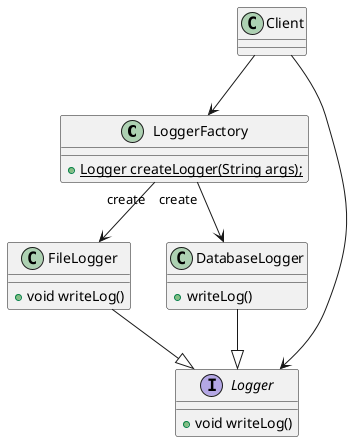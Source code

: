 @startuml
class LoggerFactory {
+ {static} Logger createLogger(String args);
}

class Client

interface Logger {
+ void writeLog()
}
class FileLogger {
+ void writeLog()
}

class DatabaseLogger {
+ writeLog()
}

Client --> Logger
Client --> LoggerFactory

FileLogger --|> Logger
DatabaseLogger --|> Logger


LoggerFactory "create" --> FileLogger
LoggerFactory "create" --> DatabaseLogger

@enduml